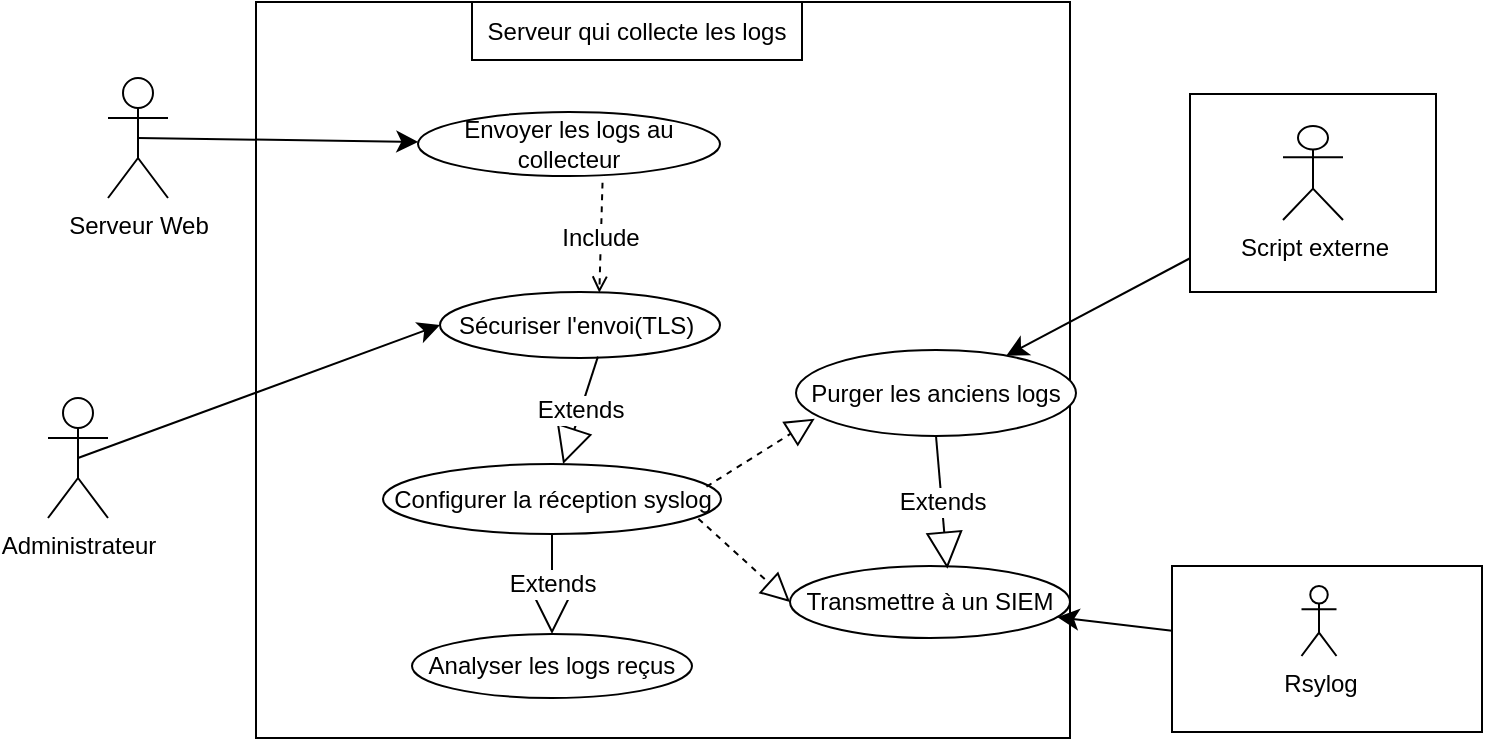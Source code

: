 <mxfile version="28.0.4">
  <diagram name="Page-1" id="cqFNTiU6uErdtZ2TDNFi">
    <mxGraphModel dx="778" dy="430" grid="0" gridSize="10" guides="1" tooltips="1" connect="1" arrows="1" fold="1" page="0" pageScale="1" pageWidth="827" pageHeight="1169" math="0" shadow="0">
      <root>
        <mxCell id="0" />
        <mxCell id="1" parent="0" />
        <mxCell id="MjwD6e0wirsRCNaimnq1-3" value="Serveur Web" style="shape=umlActor;verticalLabelPosition=bottom;verticalAlign=top;html=1;" parent="1" vertex="1">
          <mxGeometry x="158" y="110" width="30" height="60" as="geometry" />
        </mxCell>
        <mxCell id="MjwD6e0wirsRCNaimnq1-4" value="Administrateur&lt;div&gt;&lt;br&gt;&lt;/div&gt;" style="shape=umlActor;verticalLabelPosition=bottom;verticalAlign=top;html=1;" parent="1" vertex="1">
          <mxGeometry x="128" y="270" width="30" height="60" as="geometry" />
        </mxCell>
        <mxCell id="MjwD6e0wirsRCNaimnq1-6" value="&lt;br&gt;&lt;div&gt;&lt;br&gt;&lt;/div&gt;" style="html=1;whiteSpace=wrap;" parent="1" vertex="1">
          <mxGeometry x="232" y="72" width="407" height="368" as="geometry" />
        </mxCell>
        <mxCell id="MjwD6e0wirsRCNaimnq1-7" value="Serveur qui collecte les logs" style="html=1;whiteSpace=wrap;" parent="1" vertex="1">
          <mxGeometry x="340" y="72" width="165" height="29" as="geometry" />
        </mxCell>
        <mxCell id="MjwD6e0wirsRCNaimnq1-9" value="Envoyer les logs au collecteur" style="ellipse;whiteSpace=wrap;html=1;" parent="1" vertex="1">
          <mxGeometry x="313" y="127" width="151" height="32" as="geometry" />
        </mxCell>
        <mxCell id="MjwD6e0wirsRCNaimnq1-11" value="Analyser les logs reçus" style="ellipse;whiteSpace=wrap;html=1;" parent="1" vertex="1">
          <mxGeometry x="310" y="388" width="140" height="32" as="geometry" />
        </mxCell>
        <mxCell id="MjwD6e0wirsRCNaimnq1-12" value="Transmettre à un SIEM" style="ellipse;whiteSpace=wrap;html=1;" parent="1" vertex="1">
          <mxGeometry x="499" y="354" width="140" height="36" as="geometry" />
        </mxCell>
        <mxCell id="MjwD6e0wirsRCNaimnq1-13" value="Configurer la réception syslog" style="ellipse;whiteSpace=wrap;html=1;" parent="1" vertex="1">
          <mxGeometry x="295.5" y="303" width="169" height="35" as="geometry" />
        </mxCell>
        <mxCell id="MjwD6e0wirsRCNaimnq1-30" value="Purger les anciens logs" style="ellipse;whiteSpace=wrap;html=1;" parent="1" vertex="1">
          <mxGeometry x="502" y="246" width="140" height="43" as="geometry" />
        </mxCell>
        <mxCell id="MjwD6e0wirsRCNaimnq1-57" style="edgeStyle=none;curved=1;rounded=0;orthogonalLoop=1;jettySize=auto;html=1;exitX=0.5;exitY=0.5;exitDx=0;exitDy=0;exitPerimeter=0;fontSize=12;startSize=8;endSize=8;" parent="1" source="MjwD6e0wirsRCNaimnq1-3" target="MjwD6e0wirsRCNaimnq1-9" edge="1">
          <mxGeometry relative="1" as="geometry" />
        </mxCell>
        <mxCell id="MjwD6e0wirsRCNaimnq1-58" style="edgeStyle=none;curved=1;rounded=0;orthogonalLoop=1;jettySize=auto;html=1;exitX=0.5;exitY=0.5;exitDx=0;exitDy=0;exitPerimeter=0;fontSize=12;startSize=8;endSize=8;entryX=0;entryY=0.5;entryDx=0;entryDy=0;" parent="1" source="MjwD6e0wirsRCNaimnq1-4" target="MjwD6e0wirsRCNaimnq1-74" edge="1">
          <mxGeometry relative="1" as="geometry">
            <mxPoint x="253" y="399.5" as="targetPoint" />
          </mxGeometry>
        </mxCell>
        <mxCell id="MjwD6e0wirsRCNaimnq1-116" value="" style="edgeStyle=none;curved=1;rounded=0;orthogonalLoop=1;jettySize=auto;html=1;fontSize=12;startSize=8;endSize=8;" parent="1" source="MjwD6e0wirsRCNaimnq1-72" target="MjwD6e0wirsRCNaimnq1-30" edge="1">
          <mxGeometry relative="1" as="geometry" />
        </mxCell>
        <mxCell id="MjwD6e0wirsRCNaimnq1-72" value="" style="html=1;whiteSpace=wrap;" parent="1" vertex="1">
          <mxGeometry x="699" y="118" width="123" height="99" as="geometry" />
        </mxCell>
        <mxCell id="MjwD6e0wirsRCNaimnq1-117" value="" style="edgeStyle=none;curved=1;rounded=0;orthogonalLoop=1;jettySize=auto;html=1;fontSize=12;startSize=8;endSize=8;" parent="1" source="MjwD6e0wirsRCNaimnq1-73" target="MjwD6e0wirsRCNaimnq1-12" edge="1">
          <mxGeometry relative="1" as="geometry" />
        </mxCell>
        <mxCell id="MjwD6e0wirsRCNaimnq1-73" value="" style="html=1;whiteSpace=wrap;" parent="1" vertex="1">
          <mxGeometry x="690" y="354" width="155" height="83" as="geometry" />
        </mxCell>
        <mxCell id="MjwD6e0wirsRCNaimnq1-74" value="Sécuriser l&#39;envoi(TLS)&amp;nbsp;" style="ellipse;whiteSpace=wrap;html=1;" parent="1" vertex="1">
          <mxGeometry x="324" y="217" width="140" height="33" as="geometry" />
        </mxCell>
        <mxCell id="MjwD6e0wirsRCNaimnq1-94" value="Rsylog" style="shape=umlActor;verticalLabelPosition=bottom;verticalAlign=top;html=1;" parent="1" vertex="1">
          <mxGeometry x="754.75" y="364" width="17.5" height="35" as="geometry" />
        </mxCell>
        <mxCell id="MjwD6e0wirsRCNaimnq1-96" value="Script externe" style="shape=umlActor;verticalLabelPosition=bottom;verticalAlign=top;html=1;" parent="1" vertex="1">
          <mxGeometry x="745.5" y="134" width="30" height="47" as="geometry" />
        </mxCell>
        <mxCell id="MjwD6e0wirsRCNaimnq1-103" value="Include" style="endArrow=open;dashed=1;html=1;rounded=0;fontSize=12;curved=1;entryX=0.569;entryY=0.01;entryDx=0;entryDy=0;entryPerimeter=0;exitX=0.611;exitY=1.104;exitDx=0;exitDy=0;exitPerimeter=0;" parent="1" source="MjwD6e0wirsRCNaimnq1-9" target="MjwD6e0wirsRCNaimnq1-74" edge="1">
          <mxGeometry width="160" relative="1" as="geometry">
            <mxPoint x="341" y="167" as="sourcePoint" />
            <mxPoint x="409" y="186" as="targetPoint" />
          </mxGeometry>
        </mxCell>
        <mxCell id="MjwD6e0wirsRCNaimnq1-104" value="Extends" style="endArrow=block;endSize=16;endFill=0;html=1;rounded=0;fontSize=12;curved=1;exitX=0.564;exitY=0.98;exitDx=0;exitDy=0;exitPerimeter=0;" parent="1" source="MjwD6e0wirsRCNaimnq1-74" target="MjwD6e0wirsRCNaimnq1-13" edge="1">
          <mxGeometry width="160" relative="1" as="geometry">
            <mxPoint x="374" y="245" as="sourcePoint" />
            <mxPoint x="534" y="245" as="targetPoint" />
          </mxGeometry>
        </mxCell>
        <mxCell id="MjwD6e0wirsRCNaimnq1-105" value="Extends" style="endArrow=block;endSize=16;endFill=0;html=1;rounded=0;fontSize=12;curved=1;exitX=0.5;exitY=1;exitDx=0;exitDy=0;" parent="1" source="MjwD6e0wirsRCNaimnq1-13" target="MjwD6e0wirsRCNaimnq1-11" edge="1">
          <mxGeometry width="160" relative="1" as="geometry">
            <mxPoint x="281" y="354" as="sourcePoint" />
            <mxPoint x="441" y="354" as="targetPoint" />
          </mxGeometry>
        </mxCell>
        <mxCell id="MjwD6e0wirsRCNaimnq1-110" value="" style="endArrow=block;dashed=1;endFill=0;endSize=12;html=1;rounded=0;fontSize=12;curved=1;exitX=0.933;exitY=0.781;exitDx=0;exitDy=0;exitPerimeter=0;entryX=0;entryY=0.5;entryDx=0;entryDy=0;" parent="1" source="MjwD6e0wirsRCNaimnq1-13" target="MjwD6e0wirsRCNaimnq1-12" edge="1">
          <mxGeometry width="160" relative="1" as="geometry">
            <mxPoint x="413.0" y="330" as="sourcePoint" />
            <mxPoint x="458" y="340" as="targetPoint" />
          </mxGeometry>
        </mxCell>
        <mxCell id="MjwD6e0wirsRCNaimnq1-111" value="" style="endArrow=block;dashed=1;endFill=0;endSize=12;html=1;rounded=0;fontSize=12;curved=1;entryX=0.067;entryY=0.798;entryDx=0;entryDy=0;entryPerimeter=0;exitX=0.957;exitY=0.324;exitDx=0;exitDy=0;exitPerimeter=0;" parent="1" source="MjwD6e0wirsRCNaimnq1-13" target="MjwD6e0wirsRCNaimnq1-30" edge="1">
          <mxGeometry width="160" relative="1" as="geometry">
            <mxPoint x="374" y="245" as="sourcePoint" />
            <mxPoint x="534" y="245" as="targetPoint" />
          </mxGeometry>
        </mxCell>
        <mxCell id="MjwD6e0wirsRCNaimnq1-113" value="Extends" style="endArrow=block;endSize=16;endFill=0;html=1;rounded=0;fontSize=12;curved=1;entryX=0.562;entryY=0.037;entryDx=0;entryDy=0;entryPerimeter=0;exitX=0.5;exitY=1;exitDx=0;exitDy=0;" parent="1" source="MjwD6e0wirsRCNaimnq1-30" target="MjwD6e0wirsRCNaimnq1-12" edge="1">
          <mxGeometry width="160" relative="1" as="geometry">
            <mxPoint x="445" y="291" as="sourcePoint" />
            <mxPoint x="605" y="291" as="targetPoint" />
          </mxGeometry>
        </mxCell>
      </root>
    </mxGraphModel>
  </diagram>
</mxfile>
